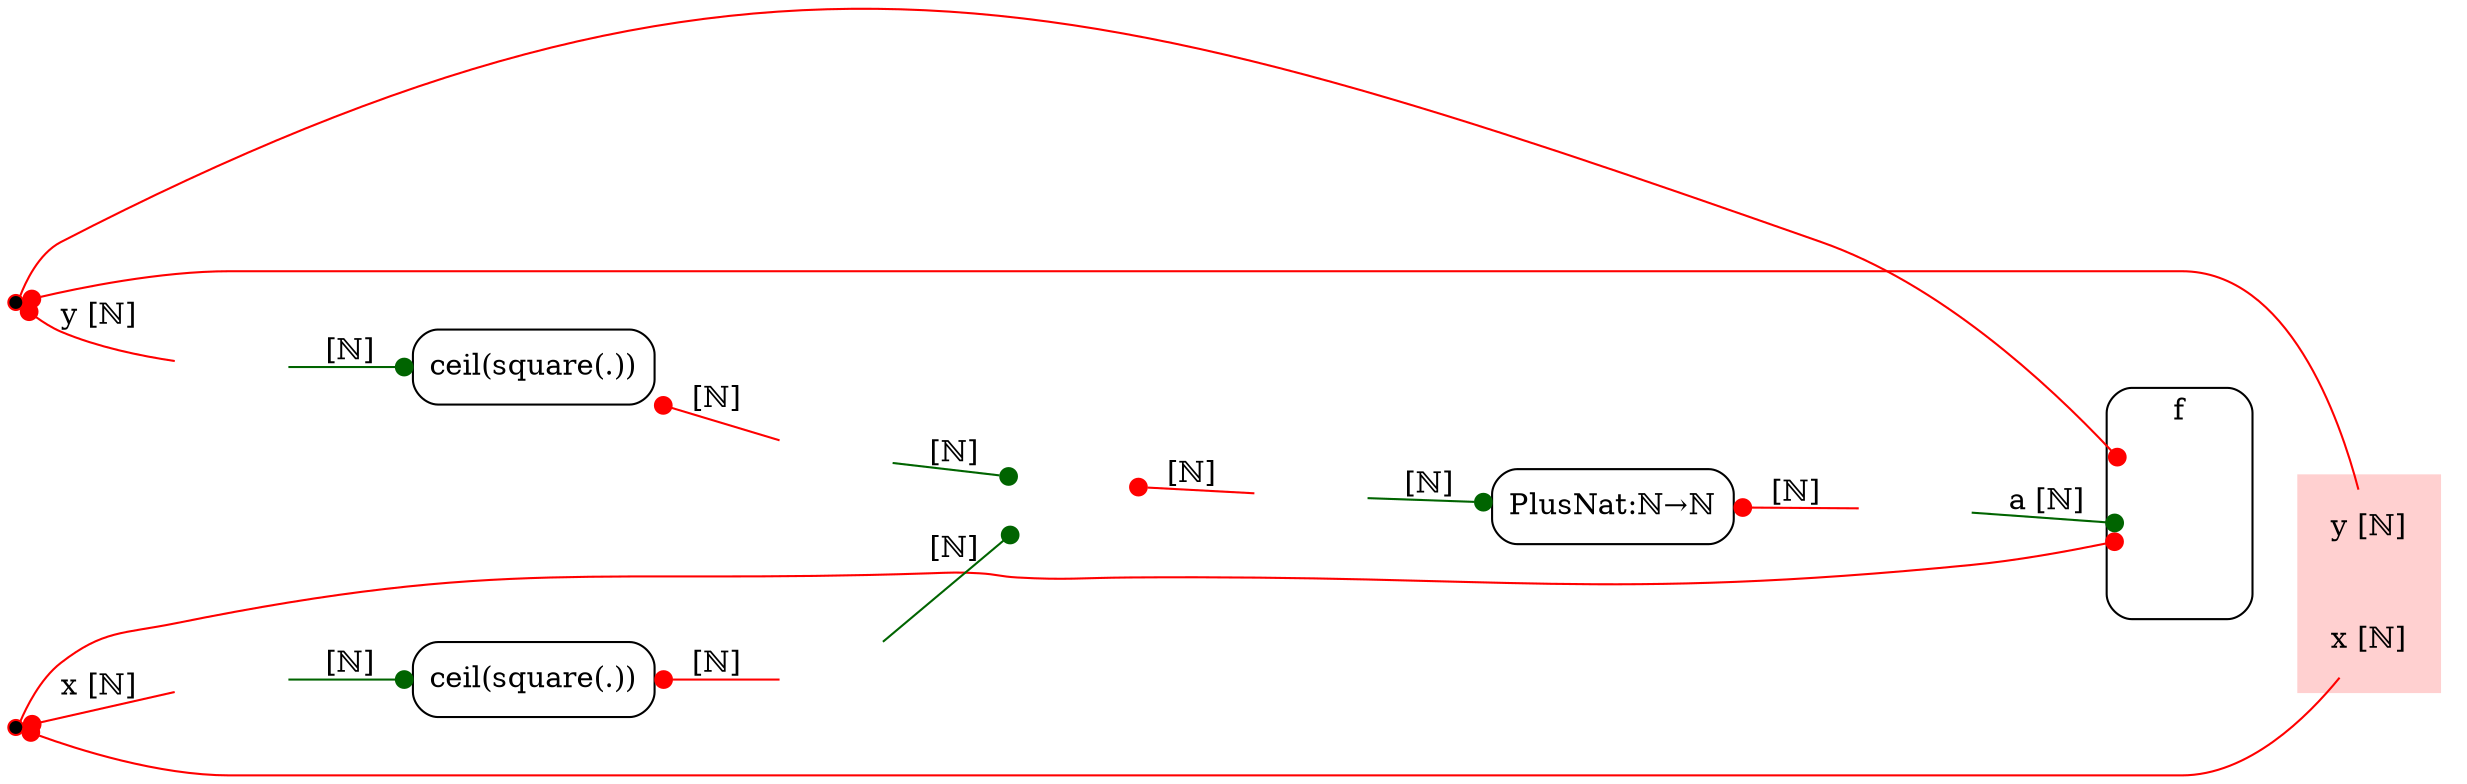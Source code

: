 /* Generated by GvGen v.0.9.1 (http://www.picviz.com/sections/opensource/gvgen.html) */

digraph G {
rankdir=LR;
   subgraph cluster1 {
   shape="box";
style="rounded";
label="f";
      node2 [shape="none",fixedsize="true",imagescale="true",image="/var/folders/kf/_zwsc1_j2wn8smr7xtrrpnxc0000gn/T/tmp5FTt5Zdp-icons/resized/100/InvPlus2Nat.png",label="",height="1.0"];
   }
   node3 [width="0.1",style="filled",fillcolor="black",color="red",shape="point",label=""];
   node4 [width="0.1",style="filled",fillcolor="black",color="red",shape="point",label=""];
   node5 [shape="box",style="rounded",label="ceil(square(.))"];
   node6 [shape="box",style="rounded",label="ceil(square(.))"];
   node7 [shape="none",fixedsize="true",imagescale="true",image="/var/folders/kf/_zwsc1_j2wn8smr7xtrrpnxc0000gn/T/tmp5FTt5Zdp-icons/resized/100/SumNNat.png",label="",height="1.0"];
   node8 [shape="box",style="rounded",label="PlusNat:ℕ→ℕ"];
   node9 [fixedsize="true",imagescale="true",shape="plaintext",image="/var/folders/kf/_zwsc1_j2wn8smr7xtrrpnxc0000gn/T/tmp5FTt5Zdp-icons/resized/100/leq.png",label=""];
   node10 [fixedsize="true",imagescale="true",shape="plaintext",image="/var/folders/kf/_zwsc1_j2wn8smr7xtrrpnxc0000gn/T/tmp5FTt5Zdp-icons/resized/100/leq.png",label=""];
   node11 [fixedsize="true",imagescale="true",shape="plaintext",image="/var/folders/kf/_zwsc1_j2wn8smr7xtrrpnxc0000gn/T/tmp5FTt5Zdp-icons/resized/100/leq.png",label=""];
   node12 [fixedsize="true",imagescale="true",shape="plaintext",image="/var/folders/kf/_zwsc1_j2wn8smr7xtrrpnxc0000gn/T/tmp5FTt5Zdp-icons/resized/100/leq.png",label=""];
   node13 [fixedsize="true",imagescale="true",shape="plaintext",image="/var/folders/kf/_zwsc1_j2wn8smr7xtrrpnxc0000gn/T/tmp5FTt5Zdp-icons/resized/100/leq.png",label=""];
   node14 [fixedsize="true",imagescale="true",shape="plaintext",image="/var/folders/kf/_zwsc1_j2wn8smr7xtrrpnxc0000gn/T/tmp5FTt5Zdp-icons/resized/100/leq.png",label=""];
   subgraph cluster15 {
   color="white";
bgcolor="#FFd0d0";
shape="plaintext";
label="";
      node17 [shape="none",label="x [ℕ]"];
      node16 [shape="none",label="y [ℕ]"];
   }
node2->node16 [style="invis",ltail=cluster1];
node2->node3 [arrowhead="none",weight="0",constraint="false",color="red",arrowtail="dot",dir="both"];
node2->node4 [arrowhead="none",weight="0",constraint="false",color="red",arrowtail="dot",dir="both"];
node3->node10 [color="red",arrowtail="dot",arrowhead="none",dir="both",label="y [ℕ]"];
node3->node16 [color="red",arrowtail="dot",arrowhead="none",dir="both"];
node4->node9 [color="red",arrowtail="dot",arrowhead="none",dir="both",label="x [ℕ]"];
node4->node17 [color="red",arrowtail="dot",arrowhead="none",dir="both"];
node5->node11 [color="red",arrowtail="dot",arrowhead="none",dir="both",label="[ℕ]"];
node6->node12 [color="red",arrowtail="dot",arrowhead="none",dir="both",label="[ℕ]"];
node6->node16 [style="invis"];
node7->node13 [color="red",arrowtail="dot",arrowhead="none",dir="both",label="[ℕ]"];
node8->node14 [color="red",arrowtail="dot",arrowhead="none",dir="both",label="[ℕ]"];
node9->node5 [color="darkgreen",arrowhead="dot",arrowtail="none",dir="both",label="[ℕ]"];
node10->node6 [color="darkgreen",arrowhead="dot",arrowtail="none",dir="both",label="[ℕ]"];
node11->node7 [color="darkgreen",arrowhead="dot",arrowtail="none",dir="both",label="[ℕ]"];
node11->node16 [style="invis"];
node12->node7 [color="darkgreen",arrowhead="dot",arrowtail="none",dir="both",label="[ℕ]"];
node13->node8 [color="darkgreen",arrowhead="dot",arrowtail="none",dir="both",label="[ℕ]"];
node14->node2 [color="darkgreen",arrowhead="dot",arrowtail="none",dir="both",label="a [ℕ]"];
}
